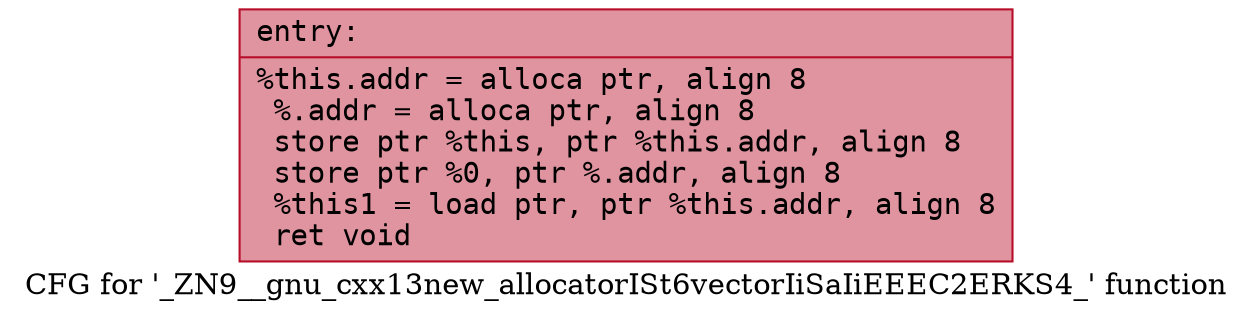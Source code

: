 digraph "CFG for '_ZN9__gnu_cxx13new_allocatorISt6vectorIiSaIiEEEC2ERKS4_' function" {
	label="CFG for '_ZN9__gnu_cxx13new_allocatorISt6vectorIiSaIiEEEC2ERKS4_' function";

	Node0x56307d6e81d0 [shape=record,color="#b70d28ff", style=filled, fillcolor="#b70d2870" fontname="Courier",label="{entry:\l|  %this.addr = alloca ptr, align 8\l  %.addr = alloca ptr, align 8\l  store ptr %this, ptr %this.addr, align 8\l  store ptr %0, ptr %.addr, align 8\l  %this1 = load ptr, ptr %this.addr, align 8\l  ret void\l}"];
}
